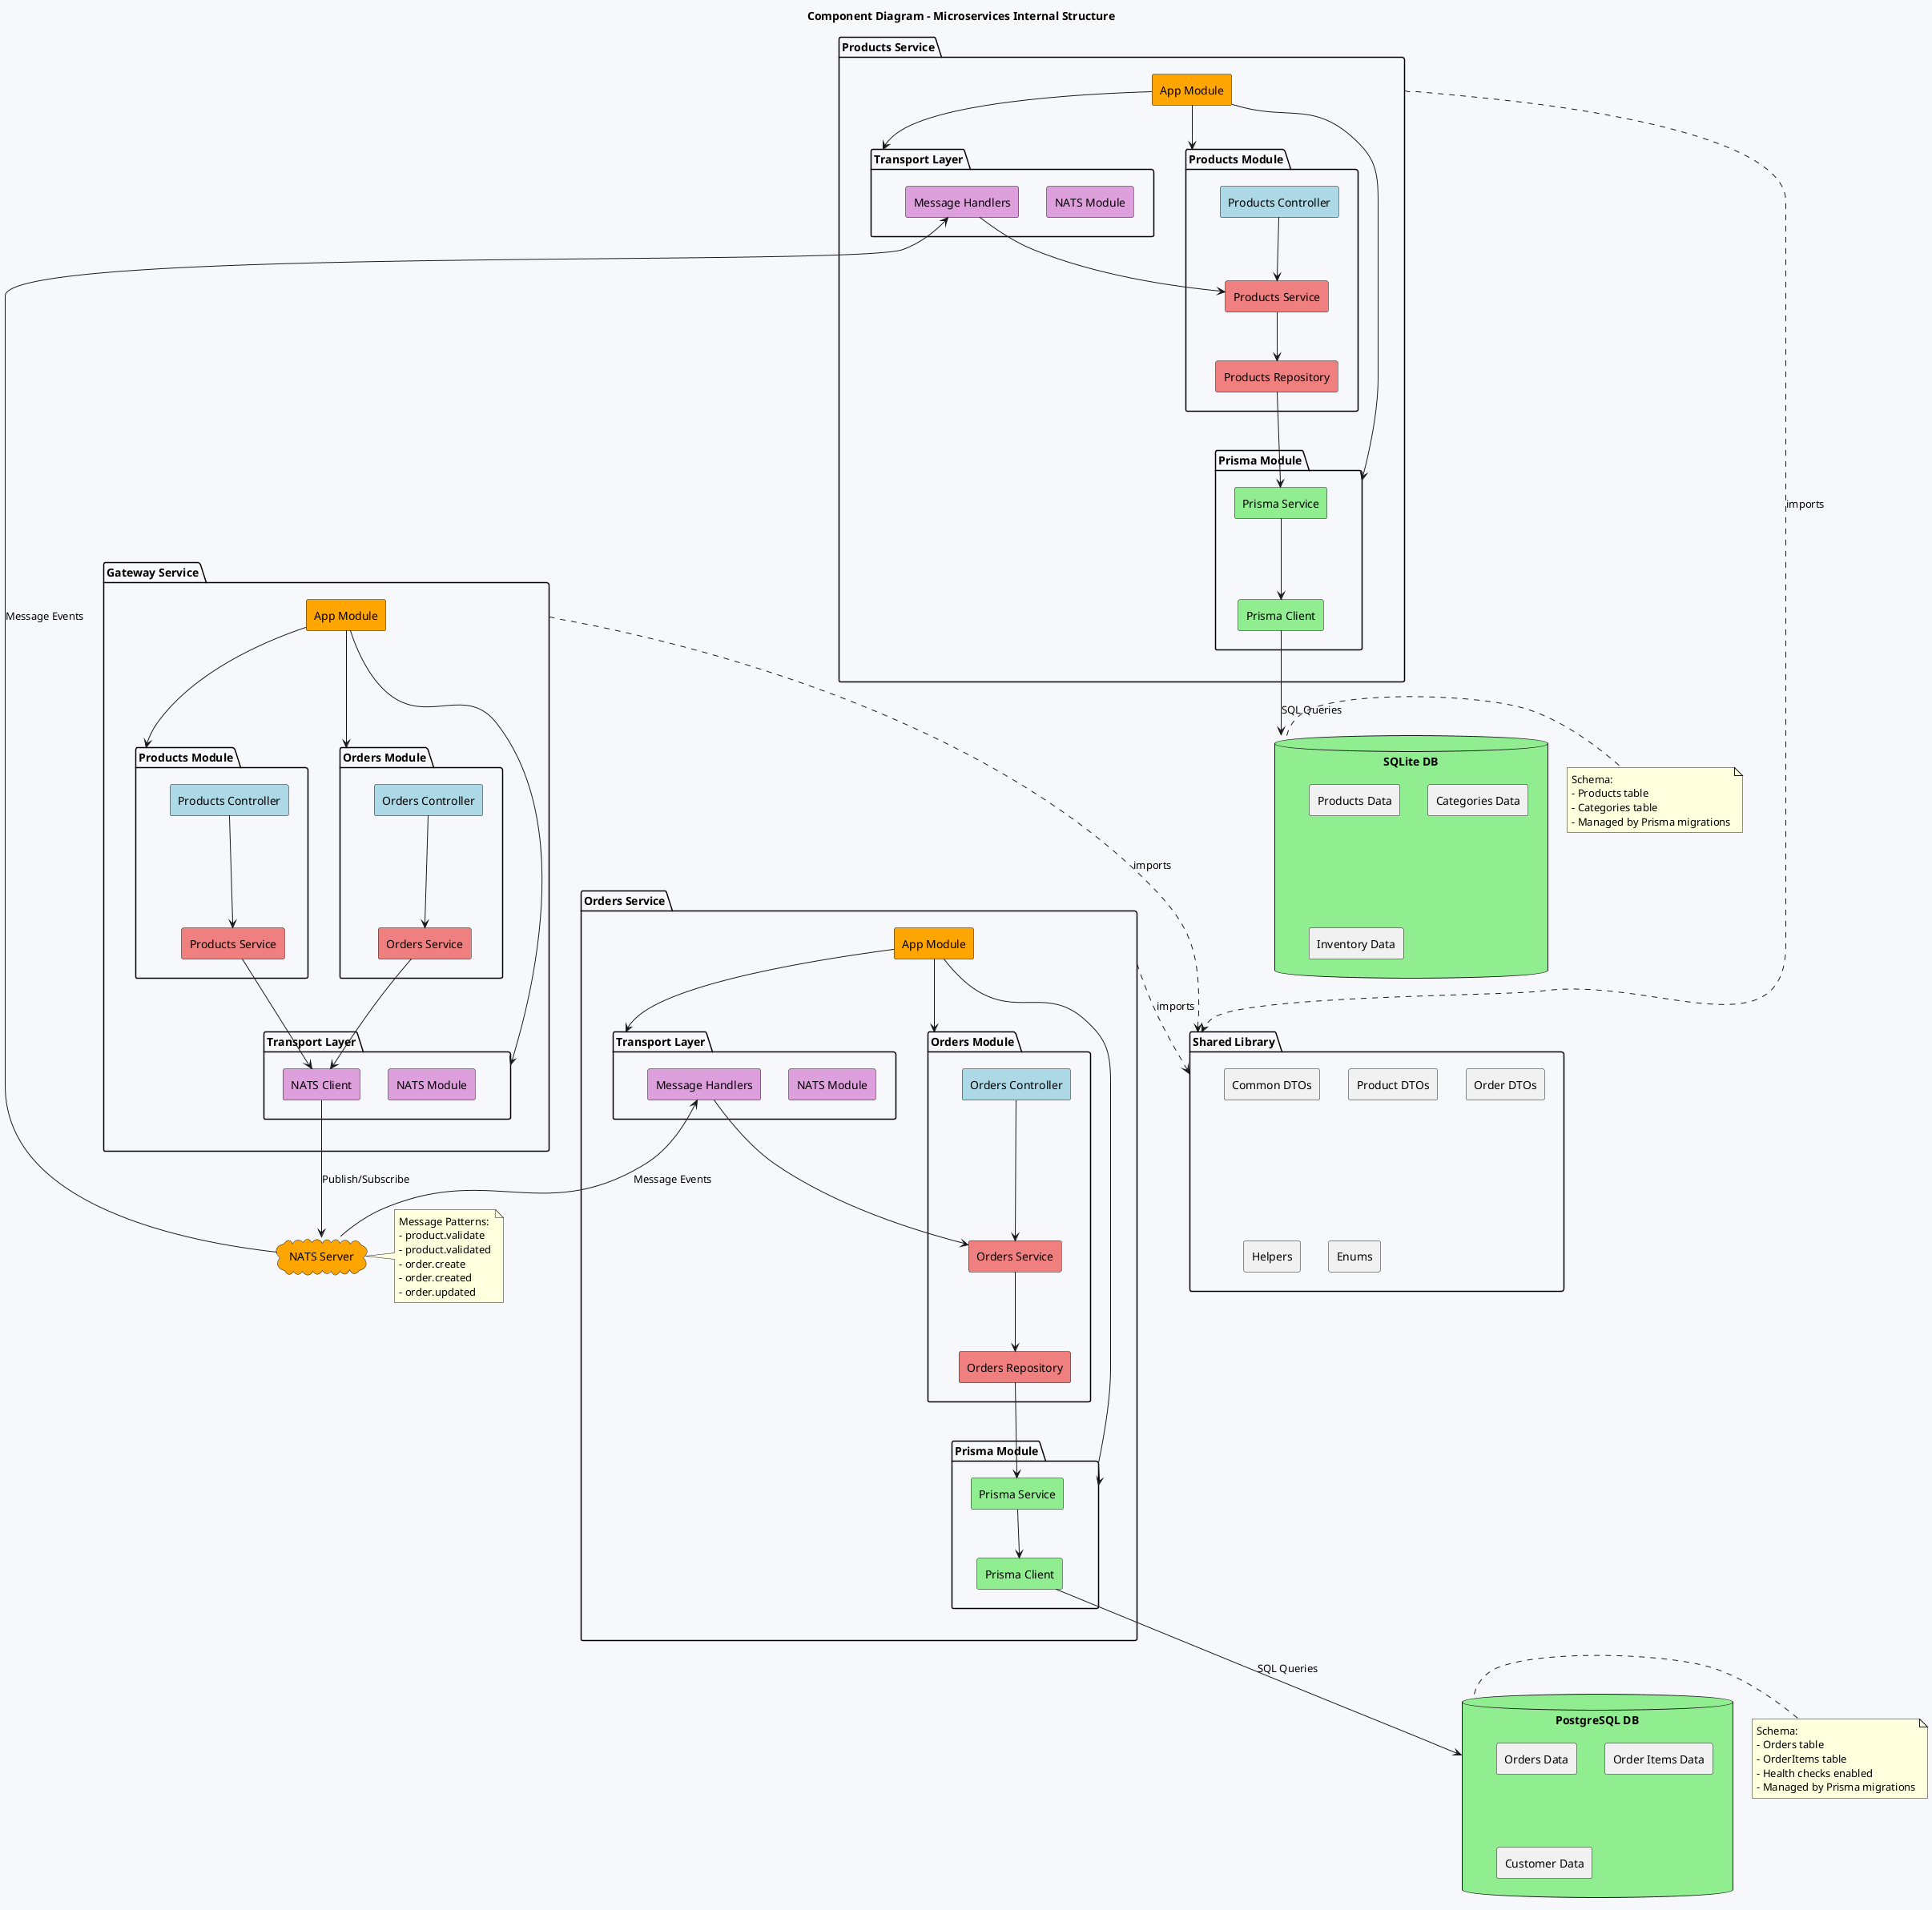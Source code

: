 @startuml components
title Component Diagram - Microservices Internal Structure

skinparam backgroundColor #F7F8FC
skinparam componentStyle rectangle

package "Gateway Service" as gateway_package {
  
  component "App Module" as gateway_app #Orange
  
  package "Products Module" as gateway_products_module {
    component "Products Controller" as gateway_products_controller #LightBlue
    component "Products Service" as gateway_products_service #LightCoral
  }
  
  package "Orders Module" as gateway_orders_module {
    component "Orders Controller" as gateway_orders_controller #LightBlue
    component "Orders Service" as gateway_orders_service #LightCoral
  }
  
  package "Transport Layer" as gateway_transport {
    component "NATS Module" as gateway_nats #Plum
    component "NATS Client" as gateway_nats_client #Plum
  }
  
  gateway_app --> gateway_products_module
  gateway_app --> gateway_orders_module
  gateway_app --> gateway_transport
  
  gateway_products_controller --> gateway_products_service
  gateway_orders_controller --> gateway_orders_service
  
  gateway_products_service --> gateway_nats_client
  gateway_orders_service --> gateway_nats_client
}

package "Products Service" as products_package {
  
  component "App Module" as products_app #Orange
  
  package "Products Module" as products_module {
    component "Products Controller" as products_controller #LightBlue
    component "Products Service" as products_service #LightCoral
    component "Products Repository" as products_repository #LightCoral
  }
  
  package "Prisma Module" as products_prisma_module {
    component "Prisma Service" as products_prisma #LightGreen
    component "Prisma Client" as products_prisma_client #LightGreen
  }
  
  package "Transport Layer" as products_transport {
    component "NATS Module" as products_nats #Plum
    component "Message Handlers" as products_handlers #Plum
  }
  
  products_app --> products_module
  products_app --> products_prisma_module
  products_app --> products_transport
  
  products_controller --> products_service
  products_service --> products_repository
  products_repository --> products_prisma
  products_prisma --> products_prisma_client
  
  products_handlers --> products_service
}

package "Orders Service" as orders_package {
  
  component "App Module" as orders_app #Orange
  
  package "Orders Module" as orders_module {
    component "Orders Controller" as orders_controller #LightBlue
    component "Orders Service" as orders_service #LightCoral
    component "Orders Repository" as orders_repository #LightCoral
  }
  
  package "Prisma Module" as orders_prisma_module {
    component "Prisma Service" as orders_prisma #LightGreen
    component "Prisma Client" as orders_prisma_client #LightGreen
  }
  
  package "Transport Layer" as orders_transport {
    component "NATS Module" as orders_nats #Plum
    component "Message Handlers" as orders_handlers #Plum
  }
  
  orders_app --> orders_module
  orders_app --> orders_prisma_module
  orders_app --> orders_transport
  
  orders_controller --> orders_service
  orders_service --> orders_repository
  orders_repository --> orders_prisma
  orders_prisma --> orders_prisma_client
  
  orders_handlers --> orders_service
}

' External Components
cloud "NATS Server" as nats_server #Orange

database "SQLite DB" as sqlite_db #LightGreen {
  component "Products Data"
  component "Categories Data"
  component "Inventory Data"
}

database "PostgreSQL DB" as postgres_db #LightGreen {
  component "Orders Data"
  component "Order Items Data"
  component "Customer Data"
}

package "Shared Library" as shared_lib {
  component "Common DTOs" as common_dtos
  component "Product DTOs" as product_dtos
  component "Order DTOs" as order_dtos
  component "Helpers" as helpers
  component "Enums" as enums
}

' External connections
gateway_nats_client --> nats_server : "Publish/Subscribe"
products_handlers <-- nats_server : "Message Events"
orders_handlers <-- nats_server : "Message Events"

' Database connections
products_prisma_client --> sqlite_db : "SQL Queries"
orders_prisma_client --> postgres_db : "SQL Queries"

' Shared library dependencies
gateway_package ..> shared_lib : "imports"
products_package ..> shared_lib : "imports"
orders_package ..> shared_lib : "imports"

' Notes
note right of nats_server
  Message Patterns:
  - product.validate
  - product.validated
  - order.create
  - order.created
  - order.updated
end note

note right of sqlite_db
  Schema:
  - Products table
  - Categories table
  - Managed by Prisma migrations
end note

note right of postgres_db
  Schema:
  - Orders table
  - OrderItems table
  - Health checks enabled
  - Managed by Prisma migrations
end note

@enduml
